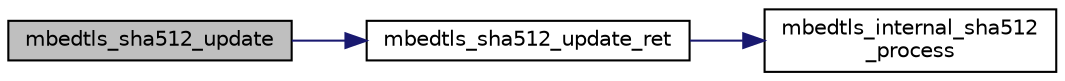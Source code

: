 digraph "mbedtls_sha512_update"
{
 // LATEX_PDF_SIZE
  edge [fontname="Helvetica",fontsize="10",labelfontname="Helvetica",labelfontsize="10"];
  node [fontname="Helvetica",fontsize="10",shape=record];
  rankdir="LR";
  Node1 [label="mbedtls_sha512_update",height=0.2,width=0.4,color="black", fillcolor="grey75", style="filled", fontcolor="black",tooltip="This function feeds an input buffer into an ongoing SHA-512 checksum calculation."];
  Node1 -> Node2 [color="midnightblue",fontsize="10",style="solid",fontname="Helvetica"];
  Node2 [label="mbedtls_sha512_update_ret",height=0.2,width=0.4,color="black", fillcolor="white", style="filled",URL="$df/dd2/sha512_8c.html#acf34a07245ab35e4d1dbd94a88f71fc3",tooltip="This function feeds an input buffer into an ongoing SHA-512 checksum calculation."];
  Node2 -> Node3 [color="midnightblue",fontsize="10",style="solid",fontname="Helvetica"];
  Node3 [label="mbedtls_internal_sha512\l_process",height=0.2,width=0.4,color="black", fillcolor="white", style="filled",URL="$df/dd2/sha512_8c.html#a2444643f71eb582c81a60c4dfd04f894",tooltip="This function processes a single data block within the ongoing SHA-512 computation."];
}
